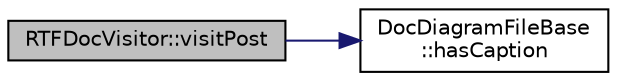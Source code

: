 digraph "RTFDocVisitor::visitPost"
{
 // LATEX_PDF_SIZE
  edge [fontname="Helvetica",fontsize="10",labelfontname="Helvetica",labelfontsize="10"];
  node [fontname="Helvetica",fontsize="10",shape=record];
  rankdir="LR";
  Node1 [label="RTFDocVisitor::visitPost",height=0.2,width=0.4,color="black", fillcolor="grey75", style="filled", fontcolor="black",tooltip=" "];
  Node1 -> Node2 [color="midnightblue",fontsize="10",style="solid"];
  Node2 [label="DocDiagramFileBase\l::hasCaption",height=0.2,width=0.4,color="black", fillcolor="white", style="filled",URL="$classDocDiagramFileBase.html#aa4f1e17afcfd3c5cdf848da3f18d2e67",tooltip=" "];
}
